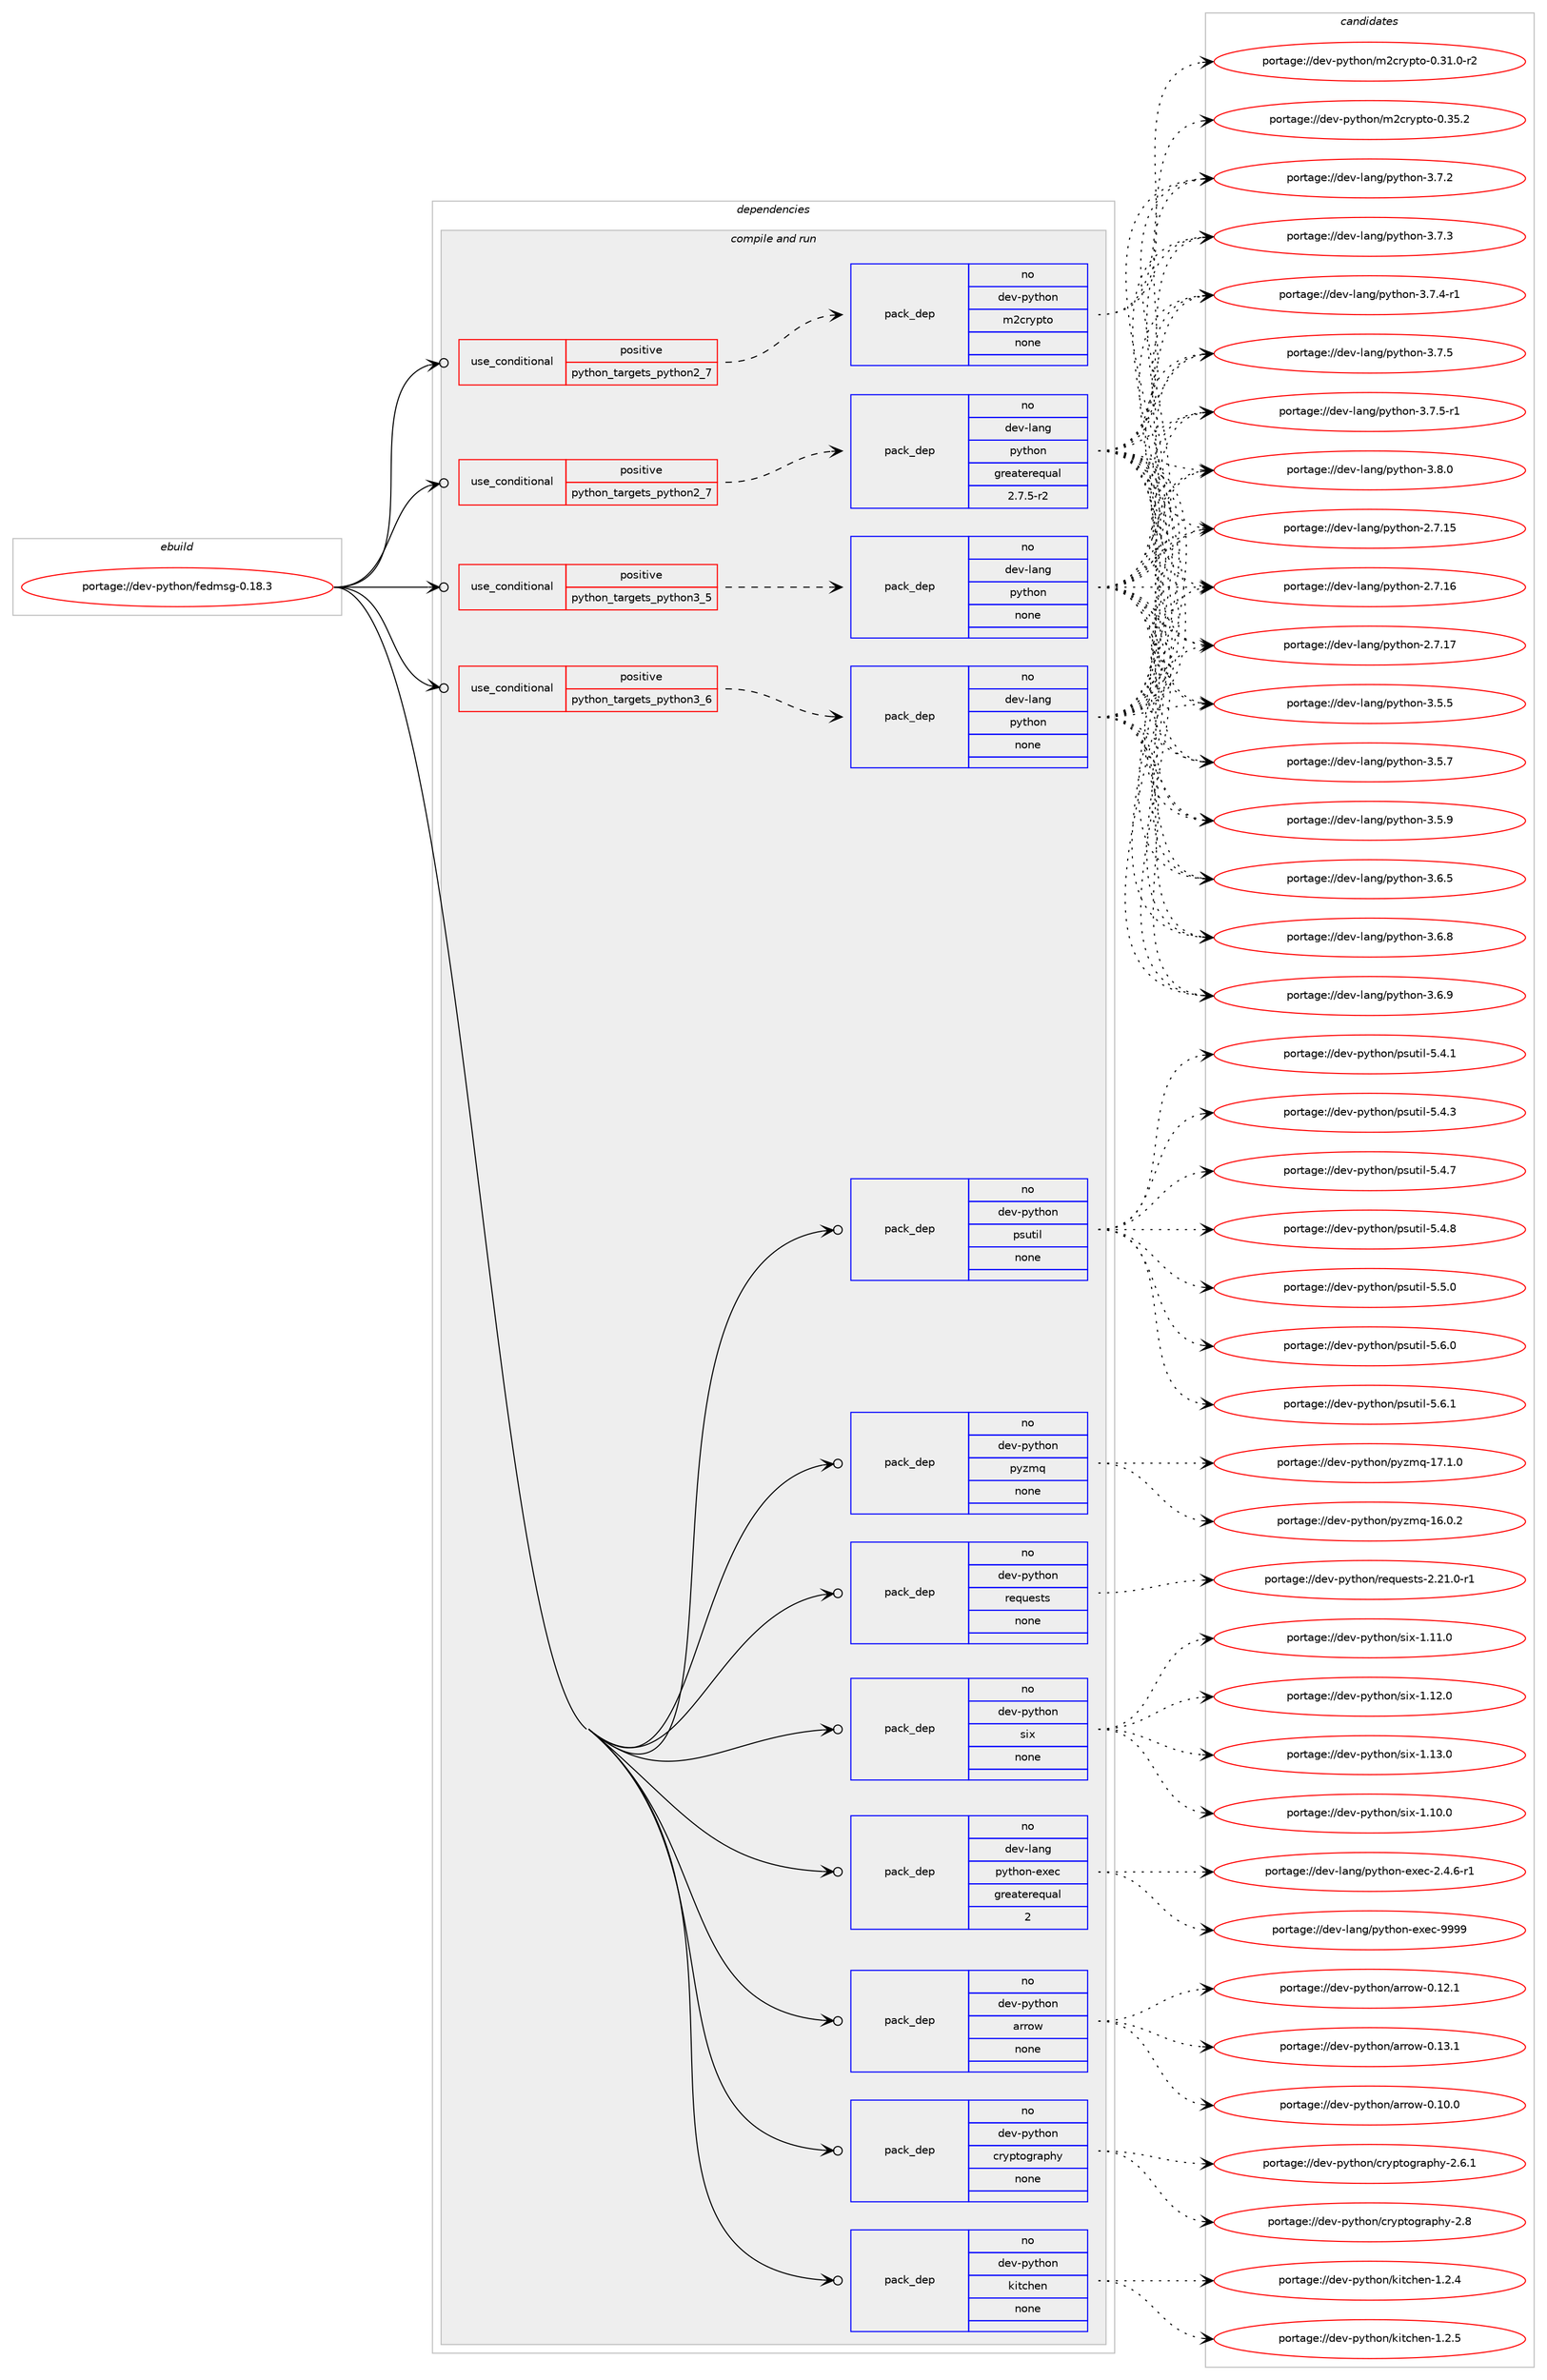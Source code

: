 digraph prolog {

# *************
# Graph options
# *************

newrank=true;
concentrate=true;
compound=true;
graph [rankdir=LR,fontname=Helvetica,fontsize=10,ranksep=1.5];#, ranksep=2.5, nodesep=0.2];
edge  [arrowhead=vee];
node  [fontname=Helvetica,fontsize=10];

# **********
# The ebuild
# **********

subgraph cluster_leftcol {
color=gray;
rank=same;
label=<<i>ebuild</i>>;
id [label="portage://dev-python/fedmsg-0.18.3", color=red, width=4, href="../dev-python/fedmsg-0.18.3.svg"];
}

# ****************
# The dependencies
# ****************

subgraph cluster_midcol {
color=gray;
label=<<i>dependencies</i>>;
subgraph cluster_compile {
fillcolor="#eeeeee";
style=filled;
label=<<i>compile</i>>;
}
subgraph cluster_compileandrun {
fillcolor="#eeeeee";
style=filled;
label=<<i>compile and run</i>>;
subgraph cond28414 {
dependency138786 [label=<<TABLE BORDER="0" CELLBORDER="1" CELLSPACING="0" CELLPADDING="4"><TR><TD ROWSPAN="3" CELLPADDING="10">use_conditional</TD></TR><TR><TD>positive</TD></TR><TR><TD>python_targets_python2_7</TD></TR></TABLE>>, shape=none, color=red];
subgraph pack107054 {
dependency138787 [label=<<TABLE BORDER="0" CELLBORDER="1" CELLSPACING="0" CELLPADDING="4" WIDTH="220"><TR><TD ROWSPAN="6" CELLPADDING="30">pack_dep</TD></TR><TR><TD WIDTH="110">no</TD></TR><TR><TD>dev-lang</TD></TR><TR><TD>python</TD></TR><TR><TD>greaterequal</TD></TR><TR><TD>2.7.5-r2</TD></TR></TABLE>>, shape=none, color=blue];
}
dependency138786:e -> dependency138787:w [weight=20,style="dashed",arrowhead="vee"];
}
id:e -> dependency138786:w [weight=20,style="solid",arrowhead="odotvee"];
subgraph cond28415 {
dependency138788 [label=<<TABLE BORDER="0" CELLBORDER="1" CELLSPACING="0" CELLPADDING="4"><TR><TD ROWSPAN="3" CELLPADDING="10">use_conditional</TD></TR><TR><TD>positive</TD></TR><TR><TD>python_targets_python2_7</TD></TR></TABLE>>, shape=none, color=red];
subgraph pack107055 {
dependency138789 [label=<<TABLE BORDER="0" CELLBORDER="1" CELLSPACING="0" CELLPADDING="4" WIDTH="220"><TR><TD ROWSPAN="6" CELLPADDING="30">pack_dep</TD></TR><TR><TD WIDTH="110">no</TD></TR><TR><TD>dev-python</TD></TR><TR><TD>m2crypto</TD></TR><TR><TD>none</TD></TR><TR><TD></TD></TR></TABLE>>, shape=none, color=blue];
}
dependency138788:e -> dependency138789:w [weight=20,style="dashed",arrowhead="vee"];
}
id:e -> dependency138788:w [weight=20,style="solid",arrowhead="odotvee"];
subgraph cond28416 {
dependency138790 [label=<<TABLE BORDER="0" CELLBORDER="1" CELLSPACING="0" CELLPADDING="4"><TR><TD ROWSPAN="3" CELLPADDING="10">use_conditional</TD></TR><TR><TD>positive</TD></TR><TR><TD>python_targets_python3_5</TD></TR></TABLE>>, shape=none, color=red];
subgraph pack107056 {
dependency138791 [label=<<TABLE BORDER="0" CELLBORDER="1" CELLSPACING="0" CELLPADDING="4" WIDTH="220"><TR><TD ROWSPAN="6" CELLPADDING="30">pack_dep</TD></TR><TR><TD WIDTH="110">no</TD></TR><TR><TD>dev-lang</TD></TR><TR><TD>python</TD></TR><TR><TD>none</TD></TR><TR><TD></TD></TR></TABLE>>, shape=none, color=blue];
}
dependency138790:e -> dependency138791:w [weight=20,style="dashed",arrowhead="vee"];
}
id:e -> dependency138790:w [weight=20,style="solid",arrowhead="odotvee"];
subgraph cond28417 {
dependency138792 [label=<<TABLE BORDER="0" CELLBORDER="1" CELLSPACING="0" CELLPADDING="4"><TR><TD ROWSPAN="3" CELLPADDING="10">use_conditional</TD></TR><TR><TD>positive</TD></TR><TR><TD>python_targets_python3_6</TD></TR></TABLE>>, shape=none, color=red];
subgraph pack107057 {
dependency138793 [label=<<TABLE BORDER="0" CELLBORDER="1" CELLSPACING="0" CELLPADDING="4" WIDTH="220"><TR><TD ROWSPAN="6" CELLPADDING="30">pack_dep</TD></TR><TR><TD WIDTH="110">no</TD></TR><TR><TD>dev-lang</TD></TR><TR><TD>python</TD></TR><TR><TD>none</TD></TR><TR><TD></TD></TR></TABLE>>, shape=none, color=blue];
}
dependency138792:e -> dependency138793:w [weight=20,style="dashed",arrowhead="vee"];
}
id:e -> dependency138792:w [weight=20,style="solid",arrowhead="odotvee"];
subgraph pack107058 {
dependency138794 [label=<<TABLE BORDER="0" CELLBORDER="1" CELLSPACING="0" CELLPADDING="4" WIDTH="220"><TR><TD ROWSPAN="6" CELLPADDING="30">pack_dep</TD></TR><TR><TD WIDTH="110">no</TD></TR><TR><TD>dev-lang</TD></TR><TR><TD>python-exec</TD></TR><TR><TD>greaterequal</TD></TR><TR><TD>2</TD></TR></TABLE>>, shape=none, color=blue];
}
id:e -> dependency138794:w [weight=20,style="solid",arrowhead="odotvee"];
subgraph pack107059 {
dependency138795 [label=<<TABLE BORDER="0" CELLBORDER="1" CELLSPACING="0" CELLPADDING="4" WIDTH="220"><TR><TD ROWSPAN="6" CELLPADDING="30">pack_dep</TD></TR><TR><TD WIDTH="110">no</TD></TR><TR><TD>dev-python</TD></TR><TR><TD>arrow</TD></TR><TR><TD>none</TD></TR><TR><TD></TD></TR></TABLE>>, shape=none, color=blue];
}
id:e -> dependency138795:w [weight=20,style="solid",arrowhead="odotvee"];
subgraph pack107060 {
dependency138796 [label=<<TABLE BORDER="0" CELLBORDER="1" CELLSPACING="0" CELLPADDING="4" WIDTH="220"><TR><TD ROWSPAN="6" CELLPADDING="30">pack_dep</TD></TR><TR><TD WIDTH="110">no</TD></TR><TR><TD>dev-python</TD></TR><TR><TD>cryptography</TD></TR><TR><TD>none</TD></TR><TR><TD></TD></TR></TABLE>>, shape=none, color=blue];
}
id:e -> dependency138796:w [weight=20,style="solid",arrowhead="odotvee"];
subgraph pack107061 {
dependency138797 [label=<<TABLE BORDER="0" CELLBORDER="1" CELLSPACING="0" CELLPADDING="4" WIDTH="220"><TR><TD ROWSPAN="6" CELLPADDING="30">pack_dep</TD></TR><TR><TD WIDTH="110">no</TD></TR><TR><TD>dev-python</TD></TR><TR><TD>kitchen</TD></TR><TR><TD>none</TD></TR><TR><TD></TD></TR></TABLE>>, shape=none, color=blue];
}
id:e -> dependency138797:w [weight=20,style="solid",arrowhead="odotvee"];
subgraph pack107062 {
dependency138798 [label=<<TABLE BORDER="0" CELLBORDER="1" CELLSPACING="0" CELLPADDING="4" WIDTH="220"><TR><TD ROWSPAN="6" CELLPADDING="30">pack_dep</TD></TR><TR><TD WIDTH="110">no</TD></TR><TR><TD>dev-python</TD></TR><TR><TD>psutil</TD></TR><TR><TD>none</TD></TR><TR><TD></TD></TR></TABLE>>, shape=none, color=blue];
}
id:e -> dependency138798:w [weight=20,style="solid",arrowhead="odotvee"];
subgraph pack107063 {
dependency138799 [label=<<TABLE BORDER="0" CELLBORDER="1" CELLSPACING="0" CELLPADDING="4" WIDTH="220"><TR><TD ROWSPAN="6" CELLPADDING="30">pack_dep</TD></TR><TR><TD WIDTH="110">no</TD></TR><TR><TD>dev-python</TD></TR><TR><TD>pyzmq</TD></TR><TR><TD>none</TD></TR><TR><TD></TD></TR></TABLE>>, shape=none, color=blue];
}
id:e -> dependency138799:w [weight=20,style="solid",arrowhead="odotvee"];
subgraph pack107064 {
dependency138800 [label=<<TABLE BORDER="0" CELLBORDER="1" CELLSPACING="0" CELLPADDING="4" WIDTH="220"><TR><TD ROWSPAN="6" CELLPADDING="30">pack_dep</TD></TR><TR><TD WIDTH="110">no</TD></TR><TR><TD>dev-python</TD></TR><TR><TD>requests</TD></TR><TR><TD>none</TD></TR><TR><TD></TD></TR></TABLE>>, shape=none, color=blue];
}
id:e -> dependency138800:w [weight=20,style="solid",arrowhead="odotvee"];
subgraph pack107065 {
dependency138801 [label=<<TABLE BORDER="0" CELLBORDER="1" CELLSPACING="0" CELLPADDING="4" WIDTH="220"><TR><TD ROWSPAN="6" CELLPADDING="30">pack_dep</TD></TR><TR><TD WIDTH="110">no</TD></TR><TR><TD>dev-python</TD></TR><TR><TD>six</TD></TR><TR><TD>none</TD></TR><TR><TD></TD></TR></TABLE>>, shape=none, color=blue];
}
id:e -> dependency138801:w [weight=20,style="solid",arrowhead="odotvee"];
}
subgraph cluster_run {
fillcolor="#eeeeee";
style=filled;
label=<<i>run</i>>;
}
}

# **************
# The candidates
# **************

subgraph cluster_choices {
rank=same;
color=gray;
label=<<i>candidates</i>>;

subgraph choice107054 {
color=black;
nodesep=1;
choiceportage10010111845108971101034711212111610411111045504655464953 [label="portage://dev-lang/python-2.7.15", color=red, width=4,href="../dev-lang/python-2.7.15.svg"];
choiceportage10010111845108971101034711212111610411111045504655464954 [label="portage://dev-lang/python-2.7.16", color=red, width=4,href="../dev-lang/python-2.7.16.svg"];
choiceportage10010111845108971101034711212111610411111045504655464955 [label="portage://dev-lang/python-2.7.17", color=red, width=4,href="../dev-lang/python-2.7.17.svg"];
choiceportage100101118451089711010347112121116104111110455146534653 [label="portage://dev-lang/python-3.5.5", color=red, width=4,href="../dev-lang/python-3.5.5.svg"];
choiceportage100101118451089711010347112121116104111110455146534655 [label="portage://dev-lang/python-3.5.7", color=red, width=4,href="../dev-lang/python-3.5.7.svg"];
choiceportage100101118451089711010347112121116104111110455146534657 [label="portage://dev-lang/python-3.5.9", color=red, width=4,href="../dev-lang/python-3.5.9.svg"];
choiceportage100101118451089711010347112121116104111110455146544653 [label="portage://dev-lang/python-3.6.5", color=red, width=4,href="../dev-lang/python-3.6.5.svg"];
choiceportage100101118451089711010347112121116104111110455146544656 [label="portage://dev-lang/python-3.6.8", color=red, width=4,href="../dev-lang/python-3.6.8.svg"];
choiceportage100101118451089711010347112121116104111110455146544657 [label="portage://dev-lang/python-3.6.9", color=red, width=4,href="../dev-lang/python-3.6.9.svg"];
choiceportage100101118451089711010347112121116104111110455146554650 [label="portage://dev-lang/python-3.7.2", color=red, width=4,href="../dev-lang/python-3.7.2.svg"];
choiceportage100101118451089711010347112121116104111110455146554651 [label="portage://dev-lang/python-3.7.3", color=red, width=4,href="../dev-lang/python-3.7.3.svg"];
choiceportage1001011184510897110103471121211161041111104551465546524511449 [label="portage://dev-lang/python-3.7.4-r1", color=red, width=4,href="../dev-lang/python-3.7.4-r1.svg"];
choiceportage100101118451089711010347112121116104111110455146554653 [label="portage://dev-lang/python-3.7.5", color=red, width=4,href="../dev-lang/python-3.7.5.svg"];
choiceportage1001011184510897110103471121211161041111104551465546534511449 [label="portage://dev-lang/python-3.7.5-r1", color=red, width=4,href="../dev-lang/python-3.7.5-r1.svg"];
choiceportage100101118451089711010347112121116104111110455146564648 [label="portage://dev-lang/python-3.8.0", color=red, width=4,href="../dev-lang/python-3.8.0.svg"];
dependency138787:e -> choiceportage10010111845108971101034711212111610411111045504655464953:w [style=dotted,weight="100"];
dependency138787:e -> choiceportage10010111845108971101034711212111610411111045504655464954:w [style=dotted,weight="100"];
dependency138787:e -> choiceportage10010111845108971101034711212111610411111045504655464955:w [style=dotted,weight="100"];
dependency138787:e -> choiceportage100101118451089711010347112121116104111110455146534653:w [style=dotted,weight="100"];
dependency138787:e -> choiceportage100101118451089711010347112121116104111110455146534655:w [style=dotted,weight="100"];
dependency138787:e -> choiceportage100101118451089711010347112121116104111110455146534657:w [style=dotted,weight="100"];
dependency138787:e -> choiceportage100101118451089711010347112121116104111110455146544653:w [style=dotted,weight="100"];
dependency138787:e -> choiceportage100101118451089711010347112121116104111110455146544656:w [style=dotted,weight="100"];
dependency138787:e -> choiceportage100101118451089711010347112121116104111110455146544657:w [style=dotted,weight="100"];
dependency138787:e -> choiceportage100101118451089711010347112121116104111110455146554650:w [style=dotted,weight="100"];
dependency138787:e -> choiceportage100101118451089711010347112121116104111110455146554651:w [style=dotted,weight="100"];
dependency138787:e -> choiceportage1001011184510897110103471121211161041111104551465546524511449:w [style=dotted,weight="100"];
dependency138787:e -> choiceportage100101118451089711010347112121116104111110455146554653:w [style=dotted,weight="100"];
dependency138787:e -> choiceportage1001011184510897110103471121211161041111104551465546534511449:w [style=dotted,weight="100"];
dependency138787:e -> choiceportage100101118451089711010347112121116104111110455146564648:w [style=dotted,weight="100"];
}
subgraph choice107055 {
color=black;
nodesep=1;
choiceportage10010111845112121116104111110471095099114121112116111454846514946484511450 [label="portage://dev-python/m2crypto-0.31.0-r2", color=red, width=4,href="../dev-python/m2crypto-0.31.0-r2.svg"];
choiceportage1001011184511212111610411111047109509911412111211611145484651534650 [label="portage://dev-python/m2crypto-0.35.2", color=red, width=4,href="../dev-python/m2crypto-0.35.2.svg"];
dependency138789:e -> choiceportage10010111845112121116104111110471095099114121112116111454846514946484511450:w [style=dotted,weight="100"];
dependency138789:e -> choiceportage1001011184511212111610411111047109509911412111211611145484651534650:w [style=dotted,weight="100"];
}
subgraph choice107056 {
color=black;
nodesep=1;
choiceportage10010111845108971101034711212111610411111045504655464953 [label="portage://dev-lang/python-2.7.15", color=red, width=4,href="../dev-lang/python-2.7.15.svg"];
choiceportage10010111845108971101034711212111610411111045504655464954 [label="portage://dev-lang/python-2.7.16", color=red, width=4,href="../dev-lang/python-2.7.16.svg"];
choiceportage10010111845108971101034711212111610411111045504655464955 [label="portage://dev-lang/python-2.7.17", color=red, width=4,href="../dev-lang/python-2.7.17.svg"];
choiceportage100101118451089711010347112121116104111110455146534653 [label="portage://dev-lang/python-3.5.5", color=red, width=4,href="../dev-lang/python-3.5.5.svg"];
choiceportage100101118451089711010347112121116104111110455146534655 [label="portage://dev-lang/python-3.5.7", color=red, width=4,href="../dev-lang/python-3.5.7.svg"];
choiceportage100101118451089711010347112121116104111110455146534657 [label="portage://dev-lang/python-3.5.9", color=red, width=4,href="../dev-lang/python-3.5.9.svg"];
choiceportage100101118451089711010347112121116104111110455146544653 [label="portage://dev-lang/python-3.6.5", color=red, width=4,href="../dev-lang/python-3.6.5.svg"];
choiceportage100101118451089711010347112121116104111110455146544656 [label="portage://dev-lang/python-3.6.8", color=red, width=4,href="../dev-lang/python-3.6.8.svg"];
choiceportage100101118451089711010347112121116104111110455146544657 [label="portage://dev-lang/python-3.6.9", color=red, width=4,href="../dev-lang/python-3.6.9.svg"];
choiceportage100101118451089711010347112121116104111110455146554650 [label="portage://dev-lang/python-3.7.2", color=red, width=4,href="../dev-lang/python-3.7.2.svg"];
choiceportage100101118451089711010347112121116104111110455146554651 [label="portage://dev-lang/python-3.7.3", color=red, width=4,href="../dev-lang/python-3.7.3.svg"];
choiceportage1001011184510897110103471121211161041111104551465546524511449 [label="portage://dev-lang/python-3.7.4-r1", color=red, width=4,href="../dev-lang/python-3.7.4-r1.svg"];
choiceportage100101118451089711010347112121116104111110455146554653 [label="portage://dev-lang/python-3.7.5", color=red, width=4,href="../dev-lang/python-3.7.5.svg"];
choiceportage1001011184510897110103471121211161041111104551465546534511449 [label="portage://dev-lang/python-3.7.5-r1", color=red, width=4,href="../dev-lang/python-3.7.5-r1.svg"];
choiceportage100101118451089711010347112121116104111110455146564648 [label="portage://dev-lang/python-3.8.0", color=red, width=4,href="../dev-lang/python-3.8.0.svg"];
dependency138791:e -> choiceportage10010111845108971101034711212111610411111045504655464953:w [style=dotted,weight="100"];
dependency138791:e -> choiceportage10010111845108971101034711212111610411111045504655464954:w [style=dotted,weight="100"];
dependency138791:e -> choiceportage10010111845108971101034711212111610411111045504655464955:w [style=dotted,weight="100"];
dependency138791:e -> choiceportage100101118451089711010347112121116104111110455146534653:w [style=dotted,weight="100"];
dependency138791:e -> choiceportage100101118451089711010347112121116104111110455146534655:w [style=dotted,weight="100"];
dependency138791:e -> choiceportage100101118451089711010347112121116104111110455146534657:w [style=dotted,weight="100"];
dependency138791:e -> choiceportage100101118451089711010347112121116104111110455146544653:w [style=dotted,weight="100"];
dependency138791:e -> choiceportage100101118451089711010347112121116104111110455146544656:w [style=dotted,weight="100"];
dependency138791:e -> choiceportage100101118451089711010347112121116104111110455146544657:w [style=dotted,weight="100"];
dependency138791:e -> choiceportage100101118451089711010347112121116104111110455146554650:w [style=dotted,weight="100"];
dependency138791:e -> choiceportage100101118451089711010347112121116104111110455146554651:w [style=dotted,weight="100"];
dependency138791:e -> choiceportage1001011184510897110103471121211161041111104551465546524511449:w [style=dotted,weight="100"];
dependency138791:e -> choiceportage100101118451089711010347112121116104111110455146554653:w [style=dotted,weight="100"];
dependency138791:e -> choiceportage1001011184510897110103471121211161041111104551465546534511449:w [style=dotted,weight="100"];
dependency138791:e -> choiceportage100101118451089711010347112121116104111110455146564648:w [style=dotted,weight="100"];
}
subgraph choice107057 {
color=black;
nodesep=1;
choiceportage10010111845108971101034711212111610411111045504655464953 [label="portage://dev-lang/python-2.7.15", color=red, width=4,href="../dev-lang/python-2.7.15.svg"];
choiceportage10010111845108971101034711212111610411111045504655464954 [label="portage://dev-lang/python-2.7.16", color=red, width=4,href="../dev-lang/python-2.7.16.svg"];
choiceportage10010111845108971101034711212111610411111045504655464955 [label="portage://dev-lang/python-2.7.17", color=red, width=4,href="../dev-lang/python-2.7.17.svg"];
choiceportage100101118451089711010347112121116104111110455146534653 [label="portage://dev-lang/python-3.5.5", color=red, width=4,href="../dev-lang/python-3.5.5.svg"];
choiceportage100101118451089711010347112121116104111110455146534655 [label="portage://dev-lang/python-3.5.7", color=red, width=4,href="../dev-lang/python-3.5.7.svg"];
choiceportage100101118451089711010347112121116104111110455146534657 [label="portage://dev-lang/python-3.5.9", color=red, width=4,href="../dev-lang/python-3.5.9.svg"];
choiceportage100101118451089711010347112121116104111110455146544653 [label="portage://dev-lang/python-3.6.5", color=red, width=4,href="../dev-lang/python-3.6.5.svg"];
choiceportage100101118451089711010347112121116104111110455146544656 [label="portage://dev-lang/python-3.6.8", color=red, width=4,href="../dev-lang/python-3.6.8.svg"];
choiceportage100101118451089711010347112121116104111110455146544657 [label="portage://dev-lang/python-3.6.9", color=red, width=4,href="../dev-lang/python-3.6.9.svg"];
choiceportage100101118451089711010347112121116104111110455146554650 [label="portage://dev-lang/python-3.7.2", color=red, width=4,href="../dev-lang/python-3.7.2.svg"];
choiceportage100101118451089711010347112121116104111110455146554651 [label="portage://dev-lang/python-3.7.3", color=red, width=4,href="../dev-lang/python-3.7.3.svg"];
choiceportage1001011184510897110103471121211161041111104551465546524511449 [label="portage://dev-lang/python-3.7.4-r1", color=red, width=4,href="../dev-lang/python-3.7.4-r1.svg"];
choiceportage100101118451089711010347112121116104111110455146554653 [label="portage://dev-lang/python-3.7.5", color=red, width=4,href="../dev-lang/python-3.7.5.svg"];
choiceportage1001011184510897110103471121211161041111104551465546534511449 [label="portage://dev-lang/python-3.7.5-r1", color=red, width=4,href="../dev-lang/python-3.7.5-r1.svg"];
choiceportage100101118451089711010347112121116104111110455146564648 [label="portage://dev-lang/python-3.8.0", color=red, width=4,href="../dev-lang/python-3.8.0.svg"];
dependency138793:e -> choiceportage10010111845108971101034711212111610411111045504655464953:w [style=dotted,weight="100"];
dependency138793:e -> choiceportage10010111845108971101034711212111610411111045504655464954:w [style=dotted,weight="100"];
dependency138793:e -> choiceportage10010111845108971101034711212111610411111045504655464955:w [style=dotted,weight="100"];
dependency138793:e -> choiceportage100101118451089711010347112121116104111110455146534653:w [style=dotted,weight="100"];
dependency138793:e -> choiceportage100101118451089711010347112121116104111110455146534655:w [style=dotted,weight="100"];
dependency138793:e -> choiceportage100101118451089711010347112121116104111110455146534657:w [style=dotted,weight="100"];
dependency138793:e -> choiceportage100101118451089711010347112121116104111110455146544653:w [style=dotted,weight="100"];
dependency138793:e -> choiceportage100101118451089711010347112121116104111110455146544656:w [style=dotted,weight="100"];
dependency138793:e -> choiceportage100101118451089711010347112121116104111110455146544657:w [style=dotted,weight="100"];
dependency138793:e -> choiceportage100101118451089711010347112121116104111110455146554650:w [style=dotted,weight="100"];
dependency138793:e -> choiceportage100101118451089711010347112121116104111110455146554651:w [style=dotted,weight="100"];
dependency138793:e -> choiceportage1001011184510897110103471121211161041111104551465546524511449:w [style=dotted,weight="100"];
dependency138793:e -> choiceportage100101118451089711010347112121116104111110455146554653:w [style=dotted,weight="100"];
dependency138793:e -> choiceportage1001011184510897110103471121211161041111104551465546534511449:w [style=dotted,weight="100"];
dependency138793:e -> choiceportage100101118451089711010347112121116104111110455146564648:w [style=dotted,weight="100"];
}
subgraph choice107058 {
color=black;
nodesep=1;
choiceportage10010111845108971101034711212111610411111045101120101994550465246544511449 [label="portage://dev-lang/python-exec-2.4.6-r1", color=red, width=4,href="../dev-lang/python-exec-2.4.6-r1.svg"];
choiceportage10010111845108971101034711212111610411111045101120101994557575757 [label="portage://dev-lang/python-exec-9999", color=red, width=4,href="../dev-lang/python-exec-9999.svg"];
dependency138794:e -> choiceportage10010111845108971101034711212111610411111045101120101994550465246544511449:w [style=dotted,weight="100"];
dependency138794:e -> choiceportage10010111845108971101034711212111610411111045101120101994557575757:w [style=dotted,weight="100"];
}
subgraph choice107059 {
color=black;
nodesep=1;
choiceportage10010111845112121116104111110479711411411111945484649484648 [label="portage://dev-python/arrow-0.10.0", color=red, width=4,href="../dev-python/arrow-0.10.0.svg"];
choiceportage10010111845112121116104111110479711411411111945484649504649 [label="portage://dev-python/arrow-0.12.1", color=red, width=4,href="../dev-python/arrow-0.12.1.svg"];
choiceportage10010111845112121116104111110479711411411111945484649514649 [label="portage://dev-python/arrow-0.13.1", color=red, width=4,href="../dev-python/arrow-0.13.1.svg"];
dependency138795:e -> choiceportage10010111845112121116104111110479711411411111945484649484648:w [style=dotted,weight="100"];
dependency138795:e -> choiceportage10010111845112121116104111110479711411411111945484649504649:w [style=dotted,weight="100"];
dependency138795:e -> choiceportage10010111845112121116104111110479711411411111945484649514649:w [style=dotted,weight="100"];
}
subgraph choice107060 {
color=black;
nodesep=1;
choiceportage10010111845112121116104111110479911412111211611110311497112104121455046544649 [label="portage://dev-python/cryptography-2.6.1", color=red, width=4,href="../dev-python/cryptography-2.6.1.svg"];
choiceportage1001011184511212111610411111047991141211121161111031149711210412145504656 [label="portage://dev-python/cryptography-2.8", color=red, width=4,href="../dev-python/cryptography-2.8.svg"];
dependency138796:e -> choiceportage10010111845112121116104111110479911412111211611110311497112104121455046544649:w [style=dotted,weight="100"];
dependency138796:e -> choiceportage1001011184511212111610411111047991141211121161111031149711210412145504656:w [style=dotted,weight="100"];
}
subgraph choice107061 {
color=black;
nodesep=1;
choiceportage100101118451121211161041111104710710511699104101110454946504652 [label="portage://dev-python/kitchen-1.2.4", color=red, width=4,href="../dev-python/kitchen-1.2.4.svg"];
choiceportage100101118451121211161041111104710710511699104101110454946504653 [label="portage://dev-python/kitchen-1.2.5", color=red, width=4,href="../dev-python/kitchen-1.2.5.svg"];
dependency138797:e -> choiceportage100101118451121211161041111104710710511699104101110454946504652:w [style=dotted,weight="100"];
dependency138797:e -> choiceportage100101118451121211161041111104710710511699104101110454946504653:w [style=dotted,weight="100"];
}
subgraph choice107062 {
color=black;
nodesep=1;
choiceportage1001011184511212111610411111047112115117116105108455346524649 [label="portage://dev-python/psutil-5.4.1", color=red, width=4,href="../dev-python/psutil-5.4.1.svg"];
choiceportage1001011184511212111610411111047112115117116105108455346524651 [label="portage://dev-python/psutil-5.4.3", color=red, width=4,href="../dev-python/psutil-5.4.3.svg"];
choiceportage1001011184511212111610411111047112115117116105108455346524655 [label="portage://dev-python/psutil-5.4.7", color=red, width=4,href="../dev-python/psutil-5.4.7.svg"];
choiceportage1001011184511212111610411111047112115117116105108455346524656 [label="portage://dev-python/psutil-5.4.8", color=red, width=4,href="../dev-python/psutil-5.4.8.svg"];
choiceportage1001011184511212111610411111047112115117116105108455346534648 [label="portage://dev-python/psutil-5.5.0", color=red, width=4,href="../dev-python/psutil-5.5.0.svg"];
choiceportage1001011184511212111610411111047112115117116105108455346544648 [label="portage://dev-python/psutil-5.6.0", color=red, width=4,href="../dev-python/psutil-5.6.0.svg"];
choiceportage1001011184511212111610411111047112115117116105108455346544649 [label="portage://dev-python/psutil-5.6.1", color=red, width=4,href="../dev-python/psutil-5.6.1.svg"];
dependency138798:e -> choiceportage1001011184511212111610411111047112115117116105108455346524649:w [style=dotted,weight="100"];
dependency138798:e -> choiceportage1001011184511212111610411111047112115117116105108455346524651:w [style=dotted,weight="100"];
dependency138798:e -> choiceportage1001011184511212111610411111047112115117116105108455346524655:w [style=dotted,weight="100"];
dependency138798:e -> choiceportage1001011184511212111610411111047112115117116105108455346524656:w [style=dotted,weight="100"];
dependency138798:e -> choiceportage1001011184511212111610411111047112115117116105108455346534648:w [style=dotted,weight="100"];
dependency138798:e -> choiceportage1001011184511212111610411111047112115117116105108455346544648:w [style=dotted,weight="100"];
dependency138798:e -> choiceportage1001011184511212111610411111047112115117116105108455346544649:w [style=dotted,weight="100"];
}
subgraph choice107063 {
color=black;
nodesep=1;
choiceportage100101118451121211161041111104711212112210911345495446484650 [label="portage://dev-python/pyzmq-16.0.2", color=red, width=4,href="../dev-python/pyzmq-16.0.2.svg"];
choiceportage100101118451121211161041111104711212112210911345495546494648 [label="portage://dev-python/pyzmq-17.1.0", color=red, width=4,href="../dev-python/pyzmq-17.1.0.svg"];
dependency138799:e -> choiceportage100101118451121211161041111104711212112210911345495446484650:w [style=dotted,weight="100"];
dependency138799:e -> choiceportage100101118451121211161041111104711212112210911345495546494648:w [style=dotted,weight="100"];
}
subgraph choice107064 {
color=black;
nodesep=1;
choiceportage1001011184511212111610411111047114101113117101115116115455046504946484511449 [label="portage://dev-python/requests-2.21.0-r1", color=red, width=4,href="../dev-python/requests-2.21.0-r1.svg"];
dependency138800:e -> choiceportage1001011184511212111610411111047114101113117101115116115455046504946484511449:w [style=dotted,weight="100"];
}
subgraph choice107065 {
color=black;
nodesep=1;
choiceportage100101118451121211161041111104711510512045494649484648 [label="portage://dev-python/six-1.10.0", color=red, width=4,href="../dev-python/six-1.10.0.svg"];
choiceportage100101118451121211161041111104711510512045494649494648 [label="portage://dev-python/six-1.11.0", color=red, width=4,href="../dev-python/six-1.11.0.svg"];
choiceportage100101118451121211161041111104711510512045494649504648 [label="portage://dev-python/six-1.12.0", color=red, width=4,href="../dev-python/six-1.12.0.svg"];
choiceportage100101118451121211161041111104711510512045494649514648 [label="portage://dev-python/six-1.13.0", color=red, width=4,href="../dev-python/six-1.13.0.svg"];
dependency138801:e -> choiceportage100101118451121211161041111104711510512045494649484648:w [style=dotted,weight="100"];
dependency138801:e -> choiceportage100101118451121211161041111104711510512045494649494648:w [style=dotted,weight="100"];
dependency138801:e -> choiceportage100101118451121211161041111104711510512045494649504648:w [style=dotted,weight="100"];
dependency138801:e -> choiceportage100101118451121211161041111104711510512045494649514648:w [style=dotted,weight="100"];
}
}

}

